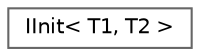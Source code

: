 digraph "Graphical Class Hierarchy"
{
 // LATEX_PDF_SIZE
  bgcolor="transparent";
  edge [fontname=Helvetica,fontsize=10,labelfontname=Helvetica,labelfontsize=10];
  node [fontname=Helvetica,fontsize=10,shape=box,height=0.2,width=0.4];
  rankdir="LR";
  Node0 [label="IInit\< T1, T2 \>",height=0.2,width=0.4,color="grey40", fillcolor="white", style="filled",URL="$interface_i_init.html",tooltip=" "];
}
